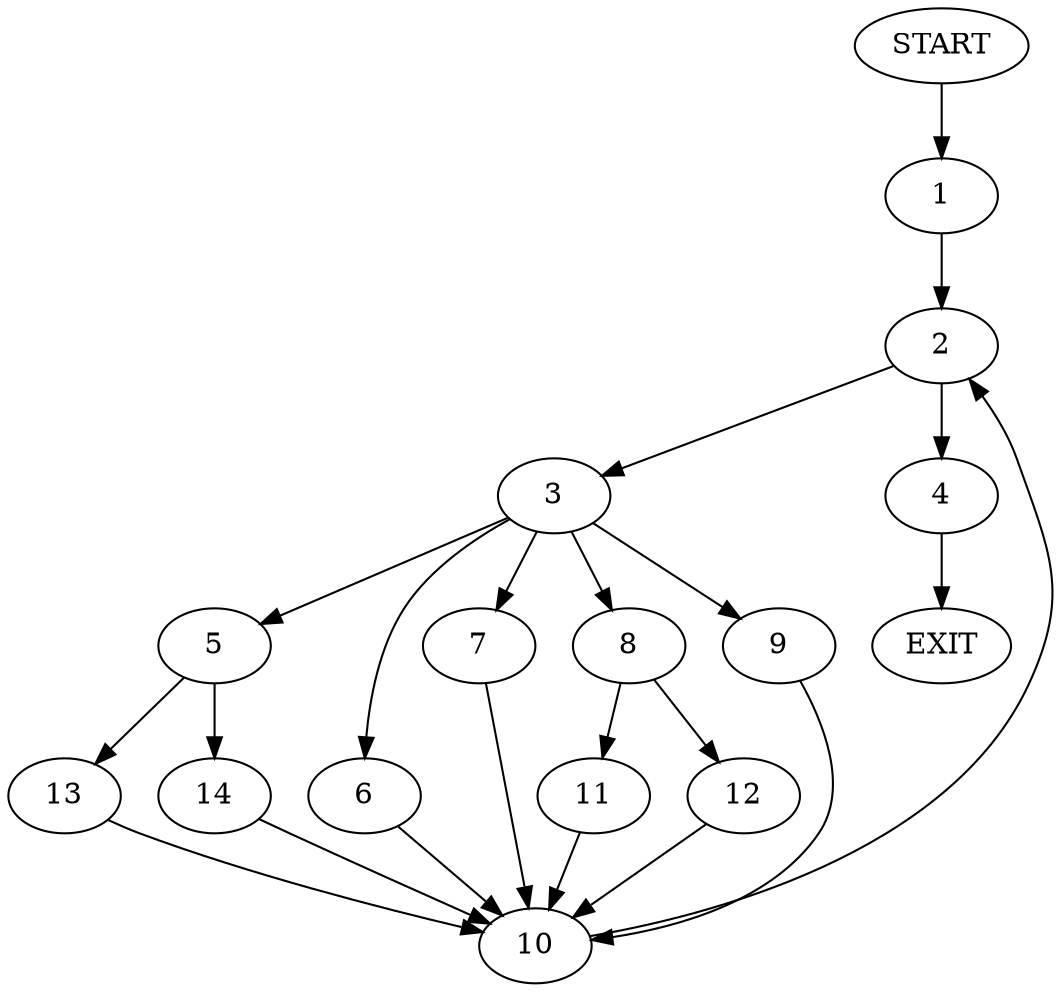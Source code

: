 digraph {
0 [label="START"]
15 [label="EXIT"]
0 -> 1
1 -> 2
2 -> 3
2 -> 4
3 -> 5
3 -> 6
3 -> 7
3 -> 8
3 -> 9
4 -> 15
9 -> 10
6 -> 10
8 -> 11
8 -> 12
5 -> 13
5 -> 14
7 -> 10
10 -> 2
14 -> 10
13 -> 10
12 -> 10
11 -> 10
}
